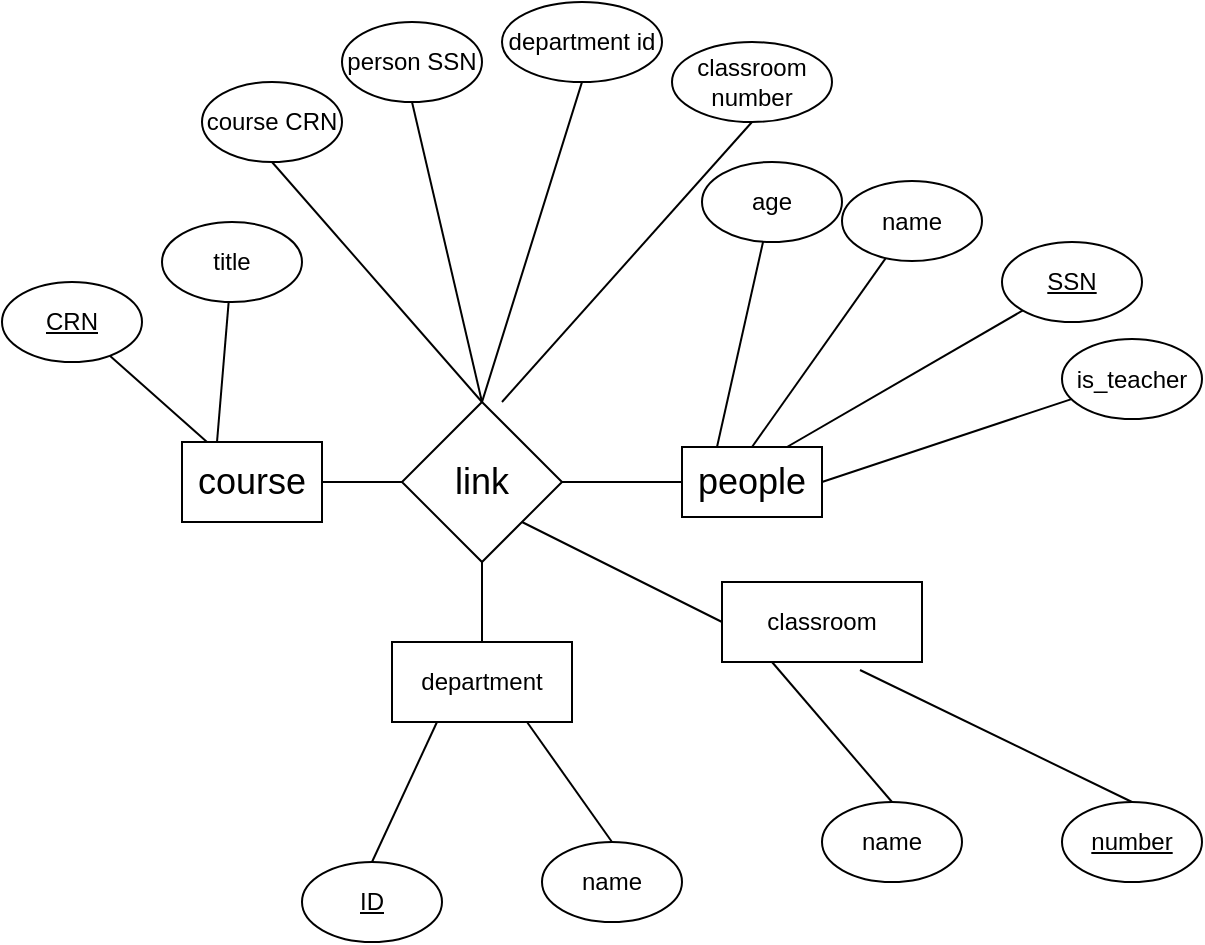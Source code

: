 <mxfile version="21.0.6" type="github">
  <diagram id="R2lEEEUBdFMjLlhIrx00" name="Page-1">
    <mxGraphModel dx="1434" dy="768" grid="1" gridSize="10" guides="1" tooltips="1" connect="1" arrows="1" fold="1" page="1" pageScale="1" pageWidth="850" pageHeight="1100" math="0" shadow="0" extFonts="Permanent Marker^https://fonts.googleapis.com/css?family=Permanent+Marker">
      <root>
        <mxCell id="0" />
        <mxCell id="1" parent="0" />
        <mxCell id="8nnuFxif18P1OOKrdfIk-3" value="" style="endArrow=none;html=1;rounded=0;startArrow=none;" edge="1" parent="1" source="8nnuFxif18P1OOKrdfIk-2" target="8nnuFxif18P1OOKrdfIk-4">
          <mxGeometry width="50" height="50" relative="1" as="geometry">
            <mxPoint x="220" y="300" as="sourcePoint" />
            <mxPoint x="190" y="260" as="targetPoint" />
          </mxGeometry>
        </mxCell>
        <mxCell id="8nnuFxif18P1OOKrdfIk-4" value="CRN" style="ellipse;whiteSpace=wrap;html=1;fontStyle=4" vertex="1" parent="1">
          <mxGeometry x="100" y="210" width="70" height="40" as="geometry" />
        </mxCell>
        <mxCell id="8nnuFxif18P1OOKrdfIk-5" value="" style="endArrow=none;html=1;rounded=0;" edge="1" parent="1" target="8nnuFxif18P1OOKrdfIk-2">
          <mxGeometry width="50" height="50" relative="1" as="geometry">
            <mxPoint x="220" y="300" as="sourcePoint" />
            <mxPoint x="155" y="246" as="targetPoint" />
          </mxGeometry>
        </mxCell>
        <mxCell id="8nnuFxif18P1OOKrdfIk-2" value="&lt;font style=&quot;font-size: 18px;&quot;&gt;course&lt;/font&gt;" style="rounded=0;whiteSpace=wrap;html=1;" vertex="1" parent="1">
          <mxGeometry x="190" y="290" width="70" height="40" as="geometry" />
        </mxCell>
        <mxCell id="8nnuFxif18P1OOKrdfIk-6" value="" style="endArrow=none;html=1;rounded=0;exitX=0.25;exitY=0;exitDx=0;exitDy=0;" edge="1" parent="1" source="8nnuFxif18P1OOKrdfIk-2" target="8nnuFxif18P1OOKrdfIk-7">
          <mxGeometry width="50" height="50" relative="1" as="geometry">
            <mxPoint x="400" y="420" as="sourcePoint" />
            <mxPoint x="230" y="220" as="targetPoint" />
          </mxGeometry>
        </mxCell>
        <mxCell id="8nnuFxif18P1OOKrdfIk-7" value="title" style="ellipse;whiteSpace=wrap;html=1;" vertex="1" parent="1">
          <mxGeometry x="180" y="180" width="70" height="40" as="geometry" />
        </mxCell>
        <mxCell id="8nnuFxif18P1OOKrdfIk-8" value="&lt;font style=&quot;font-size: 18px;&quot;&gt;link&lt;/font&gt;" style="rhombus;whiteSpace=wrap;html=1;" vertex="1" parent="1">
          <mxGeometry x="300" y="270" width="80" height="80" as="geometry" />
        </mxCell>
        <mxCell id="8nnuFxif18P1OOKrdfIk-9" value="" style="endArrow=none;html=1;rounded=0;exitX=1;exitY=0.5;exitDx=0;exitDy=0;entryX=0;entryY=0.5;entryDx=0;entryDy=0;" edge="1" parent="1" source="8nnuFxif18P1OOKrdfIk-2" target="8nnuFxif18P1OOKrdfIk-8">
          <mxGeometry width="50" height="50" relative="1" as="geometry">
            <mxPoint x="400" y="420" as="sourcePoint" />
            <mxPoint x="450" y="370" as="targetPoint" />
          </mxGeometry>
        </mxCell>
        <mxCell id="8nnuFxif18P1OOKrdfIk-10" value="" style="endArrow=none;html=1;rounded=0;entryX=1;entryY=0.5;entryDx=0;entryDy=0;exitX=0;exitY=0.5;exitDx=0;exitDy=0;" edge="1" parent="1" source="8nnuFxif18P1OOKrdfIk-11" target="8nnuFxif18P1OOKrdfIk-8">
          <mxGeometry width="50" height="50" relative="1" as="geometry">
            <mxPoint x="450" y="310" as="sourcePoint" />
            <mxPoint x="450" y="370" as="targetPoint" />
          </mxGeometry>
        </mxCell>
        <mxCell id="8nnuFxif18P1OOKrdfIk-11" value="&lt;font style=&quot;font-size: 18px;&quot;&gt;people&lt;/font&gt;" style="rounded=0;whiteSpace=wrap;html=1;" vertex="1" parent="1">
          <mxGeometry x="440" y="292.5" width="70" height="35" as="geometry" />
        </mxCell>
        <mxCell id="8nnuFxif18P1OOKrdfIk-13" value="department" style="rounded=0;whiteSpace=wrap;html=1;" vertex="1" parent="1">
          <mxGeometry x="295" y="390" width="90" height="40" as="geometry" />
        </mxCell>
        <mxCell id="8nnuFxif18P1OOKrdfIk-17" value="" style="endArrow=none;html=1;rounded=0;entryX=0.5;entryY=0;entryDx=0;entryDy=0;exitX=0.5;exitY=1;exitDx=0;exitDy=0;" edge="1" parent="1" source="8nnuFxif18P1OOKrdfIk-8" target="8nnuFxif18P1OOKrdfIk-13">
          <mxGeometry width="50" height="50" relative="1" as="geometry">
            <mxPoint x="340" y="470" as="sourcePoint" />
            <mxPoint x="390" y="420" as="targetPoint" />
          </mxGeometry>
        </mxCell>
        <mxCell id="8nnuFxif18P1OOKrdfIk-18" value="" style="endArrow=none;html=1;rounded=0;exitX=0.25;exitY=0;exitDx=0;exitDy=0;" edge="1" parent="1" target="8nnuFxif18P1OOKrdfIk-19" source="8nnuFxif18P1OOKrdfIk-11">
          <mxGeometry width="50" height="50" relative="1" as="geometry">
            <mxPoint x="500" y="280" as="sourcePoint" />
            <mxPoint x="470" y="222.5" as="targetPoint" />
          </mxGeometry>
        </mxCell>
        <mxCell id="8nnuFxif18P1OOKrdfIk-19" value="age" style="ellipse;whiteSpace=wrap;html=1;" vertex="1" parent="1">
          <mxGeometry x="450" y="150" width="70" height="40" as="geometry" />
        </mxCell>
        <mxCell id="8nnuFxif18P1OOKrdfIk-20" value="" style="endArrow=none;html=1;rounded=0;exitX=0.5;exitY=0;exitDx=0;exitDy=0;" edge="1" parent="1" target="8nnuFxif18P1OOKrdfIk-21" source="8nnuFxif18P1OOKrdfIk-11">
          <mxGeometry width="50" height="50" relative="1" as="geometry">
            <mxPoint x="558" y="270" as="sourcePoint" />
            <mxPoint x="570" y="199.5" as="targetPoint" />
          </mxGeometry>
        </mxCell>
        <mxCell id="8nnuFxif18P1OOKrdfIk-21" value="name" style="ellipse;whiteSpace=wrap;html=1;" vertex="1" parent="1">
          <mxGeometry x="520" y="159.5" width="70" height="40" as="geometry" />
        </mxCell>
        <mxCell id="8nnuFxif18P1OOKrdfIk-22" value="" style="endArrow=none;html=1;rounded=0;exitX=0.75;exitY=0;exitDx=0;exitDy=0;" edge="1" parent="1" target="8nnuFxif18P1OOKrdfIk-23" source="8nnuFxif18P1OOKrdfIk-11">
          <mxGeometry width="50" height="50" relative="1" as="geometry">
            <mxPoint x="638" y="300.5" as="sourcePoint" />
            <mxPoint x="650" y="230" as="targetPoint" />
          </mxGeometry>
        </mxCell>
        <mxCell id="8nnuFxif18P1OOKrdfIk-23" value="SSN" style="ellipse;whiteSpace=wrap;html=1;fontStyle=4" vertex="1" parent="1">
          <mxGeometry x="600" y="190" width="70" height="40" as="geometry" />
        </mxCell>
        <mxCell id="8nnuFxif18P1OOKrdfIk-24" value="ID" style="ellipse;whiteSpace=wrap;html=1;fontStyle=4" vertex="1" parent="1">
          <mxGeometry x="250" y="500" width="70" height="40" as="geometry" />
        </mxCell>
        <mxCell id="8nnuFxif18P1OOKrdfIk-25" value="" style="endArrow=none;html=1;rounded=0;exitX=0.5;exitY=0;exitDx=0;exitDy=0;entryX=0.25;entryY=1;entryDx=0;entryDy=0;" edge="1" parent="1" source="8nnuFxif18P1OOKrdfIk-24" target="8nnuFxif18P1OOKrdfIk-13">
          <mxGeometry width="50" height="50" relative="1" as="geometry">
            <mxPoint x="340" y="470" as="sourcePoint" />
            <mxPoint x="445" y="500" as="targetPoint" />
          </mxGeometry>
        </mxCell>
        <mxCell id="8nnuFxif18P1OOKrdfIk-26" value="name" style="ellipse;whiteSpace=wrap;html=1;" vertex="1" parent="1">
          <mxGeometry x="370" y="490" width="70" height="40" as="geometry" />
        </mxCell>
        <mxCell id="8nnuFxif18P1OOKrdfIk-27" value="" style="endArrow=none;html=1;rounded=0;entryX=0.75;entryY=1;entryDx=0;entryDy=0;exitX=0.5;exitY=0;exitDx=0;exitDy=0;" edge="1" parent="1" source="8nnuFxif18P1OOKrdfIk-26" target="8nnuFxif18P1OOKrdfIk-13">
          <mxGeometry width="50" height="50" relative="1" as="geometry">
            <mxPoint x="340" y="470" as="sourcePoint" />
            <mxPoint x="390" y="420" as="targetPoint" />
          </mxGeometry>
        </mxCell>
        <mxCell id="8nnuFxif18P1OOKrdfIk-28" value="" style="endArrow=none;html=1;rounded=0;entryX=0.5;entryY=0;entryDx=0;entryDy=0;exitX=0.5;exitY=1;exitDx=0;exitDy=0;" edge="1" parent="1" source="8nnuFxif18P1OOKrdfIk-29" target="8nnuFxif18P1OOKrdfIk-8">
          <mxGeometry width="50" height="50" relative="1" as="geometry">
            <mxPoint x="290" y="230" as="sourcePoint" />
            <mxPoint x="390" y="420" as="targetPoint" />
          </mxGeometry>
        </mxCell>
        <mxCell id="8nnuFxif18P1OOKrdfIk-29" value="course CRN" style="ellipse;whiteSpace=wrap;html=1;" vertex="1" parent="1">
          <mxGeometry x="200" y="110" width="70" height="40" as="geometry" />
        </mxCell>
        <mxCell id="8nnuFxif18P1OOKrdfIk-31" value="" style="endArrow=none;html=1;rounded=0;entryX=0.5;entryY=0;entryDx=0;entryDy=0;exitX=0.5;exitY=1;exitDx=0;exitDy=0;" edge="1" parent="1" source="8nnuFxif18P1OOKrdfIk-32" target="8nnuFxif18P1OOKrdfIk-8">
          <mxGeometry width="50" height="50" relative="1" as="geometry">
            <mxPoint x="390" y="219.5" as="sourcePoint" />
            <mxPoint x="440" y="259.5" as="targetPoint" />
          </mxGeometry>
        </mxCell>
        <mxCell id="8nnuFxif18P1OOKrdfIk-32" value="person SSN" style="ellipse;whiteSpace=wrap;html=1;" vertex="1" parent="1">
          <mxGeometry x="270" y="80" width="70" height="40" as="geometry" />
        </mxCell>
        <mxCell id="8nnuFxif18P1OOKrdfIk-34" value="" style="endArrow=none;html=1;rounded=0;exitX=1;exitY=0.5;exitDx=0;exitDy=0;" edge="1" parent="1" target="8nnuFxif18P1OOKrdfIk-35" source="8nnuFxif18P1OOKrdfIk-11">
          <mxGeometry width="50" height="50" relative="1" as="geometry">
            <mxPoint x="668" y="381.5" as="sourcePoint" />
            <mxPoint x="680" y="311" as="targetPoint" />
          </mxGeometry>
        </mxCell>
        <mxCell id="8nnuFxif18P1OOKrdfIk-35" value="is_teacher" style="ellipse;whiteSpace=wrap;html=1;" vertex="1" parent="1">
          <mxGeometry x="630" y="238.5" width="70" height="40" as="geometry" />
        </mxCell>
        <mxCell id="8nnuFxif18P1OOKrdfIk-38" value="" style="endArrow=none;html=1;rounded=0;entryX=0.5;entryY=0;entryDx=0;entryDy=0;exitX=0.5;exitY=1;exitDx=0;exitDy=0;" edge="1" parent="1" source="8nnuFxif18P1OOKrdfIk-39" target="8nnuFxif18P1OOKrdfIk-8">
          <mxGeometry width="50" height="50" relative="1" as="geometry">
            <mxPoint x="460" y="154.75" as="sourcePoint" />
            <mxPoint x="410" y="264.75" as="targetPoint" />
          </mxGeometry>
        </mxCell>
        <mxCell id="8nnuFxif18P1OOKrdfIk-39" value="department id" style="ellipse;whiteSpace=wrap;html=1;" vertex="1" parent="1">
          <mxGeometry x="350" y="70" width="80" height="40" as="geometry" />
        </mxCell>
        <mxCell id="8nnuFxif18P1OOKrdfIk-41" value="classroom" style="rounded=0;whiteSpace=wrap;html=1;" vertex="1" parent="1">
          <mxGeometry x="460" y="360" width="100" height="40" as="geometry" />
        </mxCell>
        <mxCell id="8nnuFxif18P1OOKrdfIk-42" value="name" style="ellipse;whiteSpace=wrap;html=1;" vertex="1" parent="1">
          <mxGeometry x="510" y="470" width="70" height="40" as="geometry" />
        </mxCell>
        <mxCell id="8nnuFxif18P1OOKrdfIk-43" value="" style="endArrow=none;html=1;rounded=0;exitX=0.5;exitY=0;exitDx=0;exitDy=0;entryX=0.25;entryY=1;entryDx=0;entryDy=0;" edge="1" parent="1" source="8nnuFxif18P1OOKrdfIk-42" target="8nnuFxif18P1OOKrdfIk-41">
          <mxGeometry width="50" height="50" relative="1" as="geometry">
            <mxPoint x="530" y="500" as="sourcePoint" />
            <mxPoint x="560" y="470" as="targetPoint" />
          </mxGeometry>
        </mxCell>
        <mxCell id="8nnuFxif18P1OOKrdfIk-44" value="&lt;u&gt;number&lt;/u&gt;" style="ellipse;whiteSpace=wrap;html=1;" vertex="1" parent="1">
          <mxGeometry x="630" y="470" width="70" height="40" as="geometry" />
        </mxCell>
        <mxCell id="8nnuFxif18P1OOKrdfIk-45" value="" style="endArrow=none;html=1;rounded=0;entryX=0.69;entryY=1.1;entryDx=0;entryDy=0;exitX=0.5;exitY=0;exitDx=0;exitDy=0;entryPerimeter=0;" edge="1" parent="1" source="8nnuFxif18P1OOKrdfIk-44" target="8nnuFxif18P1OOKrdfIk-41">
          <mxGeometry width="50" height="50" relative="1" as="geometry">
            <mxPoint x="477" y="530" as="sourcePoint" />
            <mxPoint x="500" y="490" as="targetPoint" />
          </mxGeometry>
        </mxCell>
        <mxCell id="8nnuFxif18P1OOKrdfIk-46" value="" style="endArrow=none;html=1;rounded=0;entryX=0;entryY=0.5;entryDx=0;entryDy=0;exitX=1;exitY=1;exitDx=0;exitDy=0;" edge="1" parent="1" source="8nnuFxif18P1OOKrdfIk-8" target="8nnuFxif18P1OOKrdfIk-41">
          <mxGeometry width="50" height="50" relative="1" as="geometry">
            <mxPoint x="340" y="460" as="sourcePoint" />
            <mxPoint x="390" y="410" as="targetPoint" />
          </mxGeometry>
        </mxCell>
        <mxCell id="8nnuFxif18P1OOKrdfIk-47" value="" style="endArrow=none;html=1;rounded=0;exitX=0.5;exitY=1;exitDx=0;exitDy=0;" edge="1" parent="1" source="8nnuFxif18P1OOKrdfIk-48">
          <mxGeometry width="50" height="50" relative="1" as="geometry">
            <mxPoint x="545" y="174.75" as="sourcePoint" />
            <mxPoint x="350" y="270" as="targetPoint" />
          </mxGeometry>
        </mxCell>
        <mxCell id="8nnuFxif18P1OOKrdfIk-48" value="classroom number" style="ellipse;whiteSpace=wrap;html=1;" vertex="1" parent="1">
          <mxGeometry x="435" y="90" width="80" height="40" as="geometry" />
        </mxCell>
      </root>
    </mxGraphModel>
  </diagram>
</mxfile>
